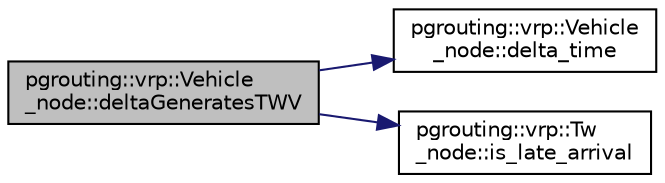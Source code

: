 digraph "pgrouting::vrp::Vehicle_node::deltaGeneratesTWV"
{
  edge [fontname="Helvetica",fontsize="10",labelfontname="Helvetica",labelfontsize="10"];
  node [fontname="Helvetica",fontsize="10",shape=record];
  rankdir="LR";
  Node89 [label="pgrouting::vrp::Vehicle\l_node::deltaGeneratesTWV",height=0.2,width=0.4,color="black", fillcolor="grey75", style="filled", fontcolor="black"];
  Node89 -> Node90 [color="midnightblue",fontsize="10",style="solid",fontname="Helvetica"];
  Node90 [label="pgrouting::vrp::Vehicle\l_node::delta_time",height=0.2,width=0.4,color="black", fillcolor="white", style="filled",URL="$classpgrouting_1_1vrp_1_1Vehicle__node.html#abce60831cb1120c995ba641019d15484",tooltip="delta_time = departure_time(this) - departure_time(previous) "];
  Node89 -> Node91 [color="midnightblue",fontsize="10",style="solid",fontname="Helvetica"];
  Node91 [label="pgrouting::vrp::Tw\l_node::is_late_arrival",height=0.2,width=0.4,color="black", fillcolor="white", style="filled",URL="$classpgrouting_1_1vrp_1_1Tw__node.html#a1e121d629694b7809b4515645ebf1576",tooltip="True when arrivalTime is after it closes. "];
}
